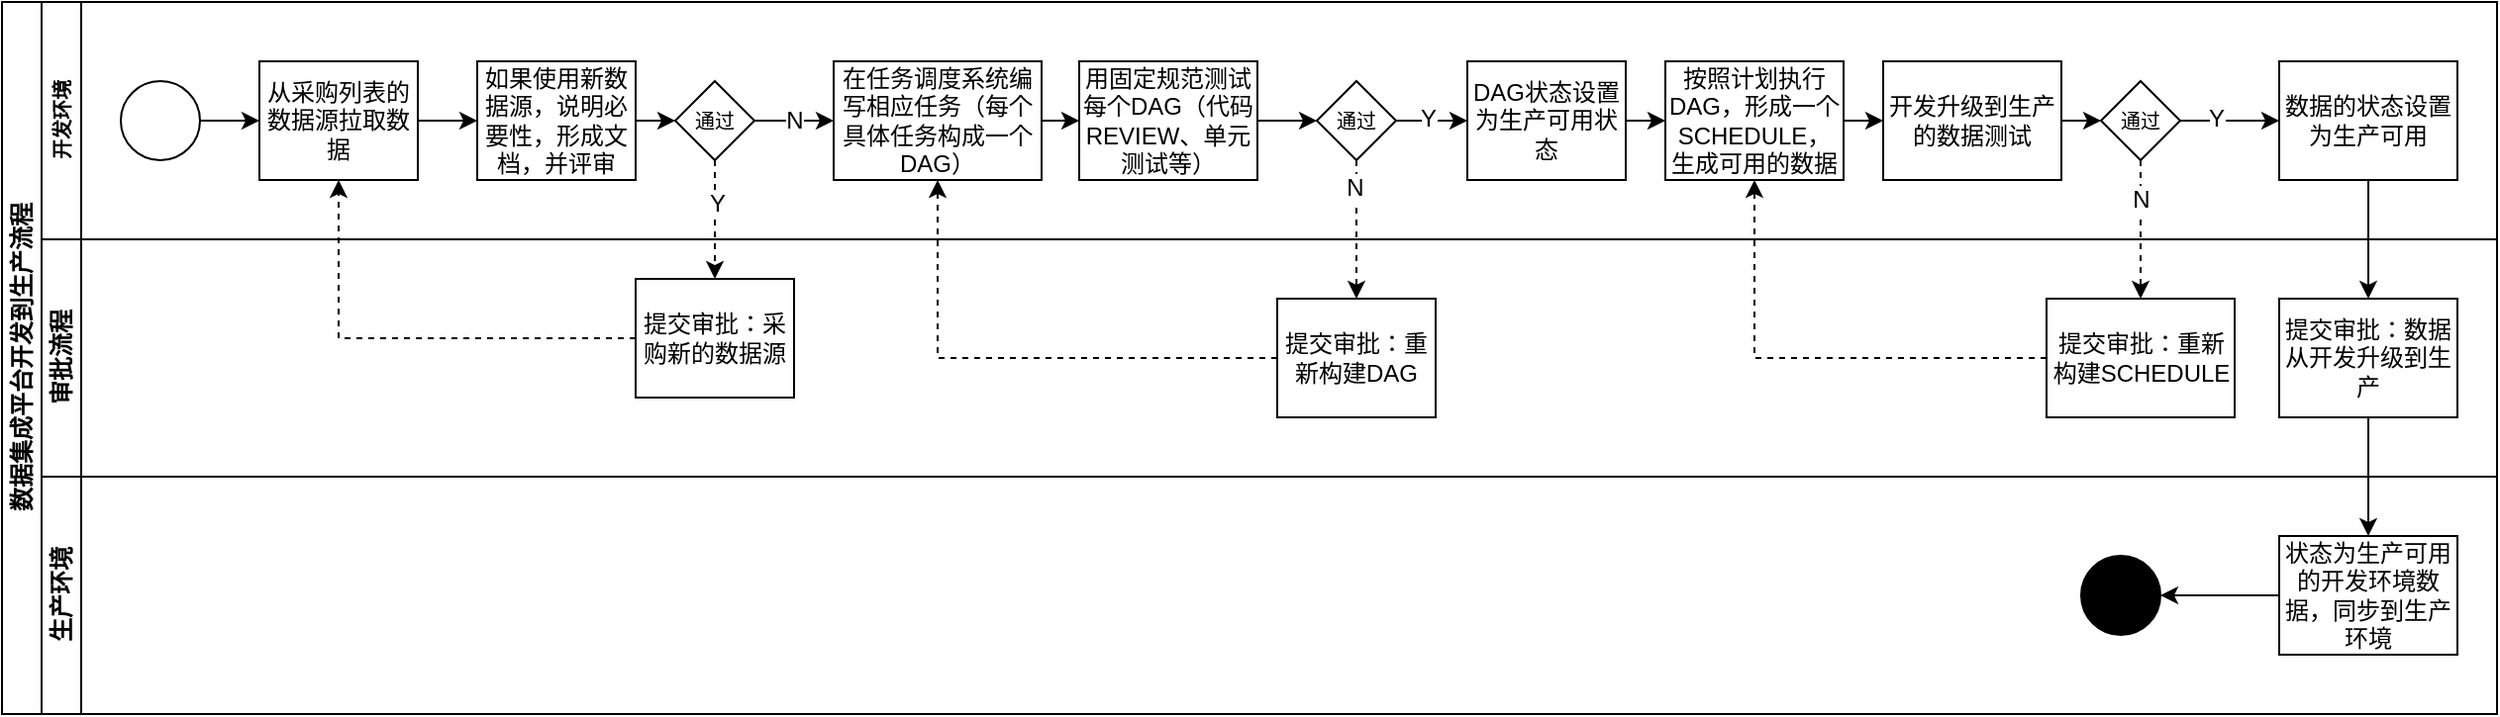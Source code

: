 <mxfile version="14.7.3" type="github">
  <diagram id="prtHgNgQTEPvFCAcTncT" name="Page-1">
    <mxGraphModel dx="713" dy="794" grid="1" gridSize="10" guides="1" tooltips="1" connect="1" arrows="1" fold="1" page="1" pageScale="1" pageWidth="827" pageHeight="1169" math="0" shadow="0">
      <root>
        <mxCell id="0" />
        <mxCell id="1" parent="0" />
        <mxCell id="dNxyNK7c78bLwvsdeMH5-19" value="数据集成平台开发到生产流程" style="swimlane;html=1;childLayout=stackLayout;resizeParent=1;resizeParentMax=0;horizontal=0;startSize=20;horizontalStack=0;" parent="1" vertex="1">
          <mxGeometry x="120" y="120" width="1260" height="360" as="geometry">
            <mxRectangle x="120" y="120" width="30" height="50" as="alternateBounds" />
          </mxGeometry>
        </mxCell>
        <mxCell id="pi8qZULmuyt4mJJAqVa2-26" value="" style="edgeStyle=orthogonalEdgeStyle;rounded=0;orthogonalLoop=1;jettySize=auto;html=1;endArrow=classic;endFill=1;dashed=1;" edge="1" parent="dNxyNK7c78bLwvsdeMH5-19" source="pi8qZULmuyt4mJJAqVa2-18" target="pi8qZULmuyt4mJJAqVa2-24">
          <mxGeometry relative="1" as="geometry">
            <mxPoint x="504" y="300" as="sourcePoint" />
            <mxPoint x="544" y="300" as="targetPoint" />
          </mxGeometry>
        </mxCell>
        <mxCell id="pi8qZULmuyt4mJJAqVa2-28" value="N" style="edgeLabel;html=1;align=center;verticalAlign=middle;resizable=0;points=[];fontSize=12;" vertex="1" connectable="0" parent="pi8qZULmuyt4mJJAqVa2-26">
          <mxGeometry x="-0.611" y="-1" relative="1" as="geometry">
            <mxPoint as="offset" />
          </mxGeometry>
        </mxCell>
        <mxCell id="pi8qZULmuyt4mJJAqVa2-29" style="edgeStyle=orthogonalEdgeStyle;rounded=0;orthogonalLoop=1;jettySize=auto;html=1;endArrow=classic;endFill=1;dashed=1;" edge="1" parent="dNxyNK7c78bLwvsdeMH5-19" source="pi8qZULmuyt4mJJAqVa2-24" target="dNxyNK7c78bLwvsdeMH5-30">
          <mxGeometry relative="1" as="geometry">
            <mxPoint x="464" y="210" as="sourcePoint" />
            <mxPoint x="464" y="270" as="targetPoint" />
          </mxGeometry>
        </mxCell>
        <mxCell id="pi8qZULmuyt4mJJAqVa2-47" value="" style="endArrow=classic;html=1;fontSize=12;dashed=1;" edge="1" parent="dNxyNK7c78bLwvsdeMH5-19" source="pi8qZULmuyt4mJJAqVa2-33" target="pi8qZULmuyt4mJJAqVa2-46">
          <mxGeometry width="50" height="50" relative="1" as="geometry">
            <mxPoint x="1004" y="290" as="sourcePoint" />
            <mxPoint x="1054" y="240" as="targetPoint" />
          </mxGeometry>
        </mxCell>
        <mxCell id="pi8qZULmuyt4mJJAqVa2-48" value="N" style="edgeLabel;html=1;align=center;verticalAlign=middle;resizable=0;points=[];fontSize=12;" vertex="1" connectable="0" parent="pi8qZULmuyt4mJJAqVa2-47">
          <mxGeometry x="-0.681" y="1" relative="1" as="geometry">
            <mxPoint x="-1" y="9" as="offset" />
          </mxGeometry>
        </mxCell>
        <mxCell id="pi8qZULmuyt4mJJAqVa2-49" value="" style="endArrow=classic;html=1;dashed=1;fontSize=12;rounded=0;" edge="1" parent="dNxyNK7c78bLwvsdeMH5-19" source="pi8qZULmuyt4mJJAqVa2-46" target="pi8qZULmuyt4mJJAqVa2-30">
          <mxGeometry width="50" height="50" relative="1" as="geometry">
            <mxPoint x="884" y="210" as="sourcePoint" />
            <mxPoint x="934" y="160" as="targetPoint" />
            <Array as="points">
              <mxPoint x="885" y="180" />
            </Array>
          </mxGeometry>
        </mxCell>
        <mxCell id="pi8qZULmuyt4mJJAqVa2-50" value="" style="endArrow=classic;html=1;fontSize=12;" edge="1" parent="dNxyNK7c78bLwvsdeMH5-19" source="pi8qZULmuyt4mJJAqVa2-32" target="pi8qZULmuyt4mJJAqVa2-38">
          <mxGeometry width="50" height="50" relative="1" as="geometry">
            <mxPoint x="964" y="320" as="sourcePoint" />
            <mxPoint x="1014" y="270" as="targetPoint" />
          </mxGeometry>
        </mxCell>
        <mxCell id="pi8qZULmuyt4mJJAqVa2-52" value="" style="endArrow=classic;html=1;fontSize=12;" edge="1" parent="dNxyNK7c78bLwvsdeMH5-19" source="pi8qZULmuyt4mJJAqVa2-51" target="pi8qZULmuyt4mJJAqVa2-32">
          <mxGeometry width="50" height="50" relative="1" as="geometry">
            <mxPoint x="1269" y="220" as="sourcePoint" />
            <mxPoint x="1269" y="280" as="targetPoint" />
          </mxGeometry>
        </mxCell>
        <mxCell id="dNxyNK7c78bLwvsdeMH5-20" value="开发环境" style="swimlane;html=1;startSize=20;horizontal=0;fontSize=10;" parent="dNxyNK7c78bLwvsdeMH5-19" vertex="1">
          <mxGeometry x="20" width="1240" height="120" as="geometry">
            <mxRectangle x="20" width="430" height="20" as="alternateBounds" />
          </mxGeometry>
        </mxCell>
        <mxCell id="dNxyNK7c78bLwvsdeMH5-25" value="" style="edgeStyle=orthogonalEdgeStyle;rounded=0;orthogonalLoop=1;jettySize=auto;html=1;" parent="dNxyNK7c78bLwvsdeMH5-20" source="dNxyNK7c78bLwvsdeMH5-23" target="dNxyNK7c78bLwvsdeMH5-24" edge="1">
          <mxGeometry relative="1" as="geometry" />
        </mxCell>
        <mxCell id="dNxyNK7c78bLwvsdeMH5-23" value="" style="ellipse;whiteSpace=wrap;html=1;" parent="dNxyNK7c78bLwvsdeMH5-20" vertex="1">
          <mxGeometry x="40" y="40" width="40" height="40" as="geometry" />
        </mxCell>
        <mxCell id="dNxyNK7c78bLwvsdeMH5-24" value="从采购列表的数据源拉取数据" style="rounded=0;whiteSpace=wrap;html=1;fontFamily=Helvetica;fontSize=12;fontColor=#000000;align=center;" parent="dNxyNK7c78bLwvsdeMH5-20" vertex="1">
          <mxGeometry x="110" y="30" width="80" height="60" as="geometry" />
        </mxCell>
        <mxCell id="dNxyNK7c78bLwvsdeMH5-30" value="在任务调度系统编写相应任务（每个具体任务构成一个DAG）" style="rounded=0;whiteSpace=wrap;html=1;fontFamily=Helvetica;fontSize=12;fontColor=#000000;align=center;" parent="dNxyNK7c78bLwvsdeMH5-20" vertex="1">
          <mxGeometry x="400" y="30" width="105" height="60" as="geometry" />
        </mxCell>
        <mxCell id="pi8qZULmuyt4mJJAqVa2-1" value="用固定规范测试每个DAG（代码REVIEW、单元测试等）" style="rounded=0;whiteSpace=wrap;html=1;fontFamily=Helvetica;fontSize=12;fontColor=#000000;align=center;" vertex="1" parent="dNxyNK7c78bLwvsdeMH5-20">
          <mxGeometry x="524" y="30" width="90" height="60" as="geometry" />
        </mxCell>
        <mxCell id="pi8qZULmuyt4mJJAqVa2-18" value="通过" style="rhombus;whiteSpace=wrap;html=1;fontFamily=Helvetica;fontSize=10;fontColor=#000000;align=center;" vertex="1" parent="dNxyNK7c78bLwvsdeMH5-20">
          <mxGeometry x="644" y="40" width="40" height="40" as="geometry" />
        </mxCell>
        <mxCell id="pi8qZULmuyt4mJJAqVa2-20" value="" style="edgeStyle=orthogonalEdgeStyle;rounded=0;orthogonalLoop=1;jettySize=auto;html=1;endArrow=classic;endFill=1;" edge="1" parent="dNxyNK7c78bLwvsdeMH5-20" source="pi8qZULmuyt4mJJAqVa2-1" target="pi8qZULmuyt4mJJAqVa2-18">
          <mxGeometry relative="1" as="geometry">
            <mxPoint x="364" y="190" as="sourcePoint" />
            <mxPoint x="424" y="190" as="targetPoint" />
          </mxGeometry>
        </mxCell>
        <mxCell id="pi8qZULmuyt4mJJAqVa2-21" value="" style="endArrow=classic;html=1;fontSize=12;" edge="1" parent="dNxyNK7c78bLwvsdeMH5-20" source="dNxyNK7c78bLwvsdeMH5-30" target="pi8qZULmuyt4mJJAqVa2-1">
          <mxGeometry width="50" height="50" relative="1" as="geometry">
            <mxPoint x="574" y="230" as="sourcePoint" />
            <mxPoint x="624" y="180" as="targetPoint" />
          </mxGeometry>
        </mxCell>
        <mxCell id="pi8qZULmuyt4mJJAqVa2-22" value="N" style="endArrow=classic;html=1;fontSize=12;startArrow=none;" edge="1" parent="dNxyNK7c78bLwvsdeMH5-20" source="pi8qZULmuyt4mJJAqVa2-59" target="dNxyNK7c78bLwvsdeMH5-30">
          <mxGeometry width="50" height="50" relative="1" as="geometry">
            <mxPoint x="494" y="70" as="sourcePoint" />
            <mxPoint x="534" y="70" as="targetPoint" />
            <Array as="points">
              <mxPoint x="360" y="60" />
            </Array>
          </mxGeometry>
        </mxCell>
        <mxCell id="pi8qZULmuyt4mJJAqVa2-23" value="DAG状态设置为生产可用状态" style="rounded=0;whiteSpace=wrap;html=1;fontFamily=Helvetica;fontSize=12;fontColor=#000000;align=center;" vertex="1" parent="dNxyNK7c78bLwvsdeMH5-20">
          <mxGeometry x="720" y="30" width="80" height="60" as="geometry" />
        </mxCell>
        <mxCell id="pi8qZULmuyt4mJJAqVa2-25" value="" style="edgeStyle=orthogonalEdgeStyle;rounded=0;orthogonalLoop=1;jettySize=auto;html=1;endArrow=classic;endFill=1;" edge="1" parent="dNxyNK7c78bLwvsdeMH5-20" source="pi8qZULmuyt4mJJAqVa2-18" target="pi8qZULmuyt4mJJAqVa2-23">
          <mxGeometry relative="1" as="geometry">
            <mxPoint x="484" y="300" as="sourcePoint" />
            <mxPoint x="524" y="300" as="targetPoint" />
          </mxGeometry>
        </mxCell>
        <mxCell id="pi8qZULmuyt4mJJAqVa2-27" value="Y" style="edgeLabel;html=1;align=center;verticalAlign=middle;resizable=0;points=[];fontSize=12;" vertex="1" connectable="0" parent="pi8qZULmuyt4mJJAqVa2-25">
          <mxGeometry x="-0.271" y="1" relative="1" as="geometry">
            <mxPoint as="offset" />
          </mxGeometry>
        </mxCell>
        <mxCell id="pi8qZULmuyt4mJJAqVa2-30" value="按照计划执行DAG，形成一个SCHEDULE，生成可用的数据" style="rounded=0;whiteSpace=wrap;html=1;fontFamily=Helvetica;fontSize=12;fontColor=#000000;align=center;" vertex="1" parent="dNxyNK7c78bLwvsdeMH5-20">
          <mxGeometry x="820" y="30" width="90" height="60" as="geometry" />
        </mxCell>
        <mxCell id="pi8qZULmuyt4mJJAqVa2-31" value="" style="endArrow=classic;html=1;fontSize=12;" edge="1" parent="dNxyNK7c78bLwvsdeMH5-20" source="pi8qZULmuyt4mJJAqVa2-23" target="pi8qZULmuyt4mJJAqVa2-30">
          <mxGeometry width="50" height="50" relative="1" as="geometry">
            <mxPoint x="744" y="180" as="sourcePoint" />
            <mxPoint x="794" y="130" as="targetPoint" />
          </mxGeometry>
        </mxCell>
        <mxCell id="pi8qZULmuyt4mJJAqVa2-39" value="开发升级到生产的数据测试" style="rounded=0;whiteSpace=wrap;html=1;fontFamily=Helvetica;fontSize=12;fontColor=#000000;align=center;" vertex="1" parent="dNxyNK7c78bLwvsdeMH5-20">
          <mxGeometry x="930" y="30" width="90" height="60" as="geometry" />
        </mxCell>
        <mxCell id="pi8qZULmuyt4mJJAqVa2-40" value="" style="endArrow=classic;html=1;fontSize=12;" edge="1" parent="dNxyNK7c78bLwvsdeMH5-20" source="pi8qZULmuyt4mJJAqVa2-30" target="pi8qZULmuyt4mJJAqVa2-39">
          <mxGeometry width="50" height="50" relative="1" as="geometry">
            <mxPoint x="824" y="70" as="sourcePoint" />
            <mxPoint x="851" y="70" as="targetPoint" />
          </mxGeometry>
        </mxCell>
        <mxCell id="pi8qZULmuyt4mJJAqVa2-33" value="通过" style="rhombus;whiteSpace=wrap;html=1;fontFamily=Helvetica;fontSize=10;fontColor=#000000;align=center;" vertex="1" parent="dNxyNK7c78bLwvsdeMH5-20">
          <mxGeometry x="1040" y="40" width="40" height="40" as="geometry" />
        </mxCell>
        <mxCell id="pi8qZULmuyt4mJJAqVa2-41" value="" style="endArrow=classic;html=1;fontSize=12;" edge="1" parent="dNxyNK7c78bLwvsdeMH5-20" source="pi8qZULmuyt4mJJAqVa2-39" target="pi8qZULmuyt4mJJAqVa2-33">
          <mxGeometry width="50" height="50" relative="1" as="geometry">
            <mxPoint x="934" y="190" as="sourcePoint" />
            <mxPoint x="984" y="140" as="targetPoint" />
          </mxGeometry>
        </mxCell>
        <mxCell id="pi8qZULmuyt4mJJAqVa2-51" value="数据的状态设置为生产可用" style="rounded=0;whiteSpace=wrap;html=1;fontFamily=Helvetica;fontSize=12;fontColor=#000000;align=center;" vertex="1" parent="dNxyNK7c78bLwvsdeMH5-20">
          <mxGeometry x="1130" y="30" width="90" height="60" as="geometry" />
        </mxCell>
        <mxCell id="pi8qZULmuyt4mJJAqVa2-42" value="" style="edgeStyle=orthogonalEdgeStyle;rounded=0;orthogonalLoop=1;jettySize=auto;html=1;endArrow=classic;endFill=1;" edge="1" parent="dNxyNK7c78bLwvsdeMH5-20" source="pi8qZULmuyt4mJJAqVa2-33" target="pi8qZULmuyt4mJJAqVa2-51">
          <mxGeometry relative="1" as="geometry">
            <mxPoint x="1144" y="40" as="sourcePoint" />
            <mxPoint x="1194" y="60" as="targetPoint" />
          </mxGeometry>
        </mxCell>
        <mxCell id="pi8qZULmuyt4mJJAqVa2-43" value="Y" style="edgeLabel;html=1;align=center;verticalAlign=middle;resizable=0;points=[];fontSize=12;" vertex="1" connectable="0" parent="pi8qZULmuyt4mJJAqVa2-42">
          <mxGeometry x="-0.271" y="1" relative="1" as="geometry">
            <mxPoint as="offset" />
          </mxGeometry>
        </mxCell>
        <mxCell id="pi8qZULmuyt4mJJAqVa2-58" value="如果使用新数据源，说明必要性，形成文档，并评审" style="rounded=0;whiteSpace=wrap;html=1;fontFamily=Helvetica;fontSize=12;fontColor=#000000;align=center;" vertex="1" parent="dNxyNK7c78bLwvsdeMH5-20">
          <mxGeometry x="220" y="30" width="80" height="60" as="geometry" />
        </mxCell>
        <mxCell id="pi8qZULmuyt4mJJAqVa2-59" value="通过" style="rhombus;whiteSpace=wrap;html=1;fontFamily=Helvetica;fontSize=10;fontColor=#000000;align=center;" vertex="1" parent="dNxyNK7c78bLwvsdeMH5-20">
          <mxGeometry x="320" y="40" width="40" height="40" as="geometry" />
        </mxCell>
        <mxCell id="pi8qZULmuyt4mJJAqVa2-61" value="" style="endArrow=classic;html=1;fontSize=12;" edge="1" parent="dNxyNK7c78bLwvsdeMH5-20" source="pi8qZULmuyt4mJJAqVa2-58" target="pi8qZULmuyt4mJJAqVa2-59">
          <mxGeometry width="50" height="50" relative="1" as="geometry">
            <mxPoint x="330" y="250" as="sourcePoint" />
            <mxPoint x="380" y="200" as="targetPoint" />
          </mxGeometry>
        </mxCell>
        <mxCell id="dNxyNK7c78bLwvsdeMH5-21" value="审批流程" style="swimlane;html=1;startSize=20;horizontal=0;" parent="dNxyNK7c78bLwvsdeMH5-19" vertex="1">
          <mxGeometry x="20" y="120" width="1240" height="120" as="geometry">
            <mxRectangle x="20" y="120" width="430" height="20" as="alternateBounds" />
          </mxGeometry>
        </mxCell>
        <mxCell id="pi8qZULmuyt4mJJAqVa2-24" value="提交审批：重新构建DAG" style="rounded=0;whiteSpace=wrap;html=1;fontFamily=Helvetica;fontSize=12;fontColor=#000000;align=center;" vertex="1" parent="dNxyNK7c78bLwvsdeMH5-21">
          <mxGeometry x="624" y="30" width="80" height="60" as="geometry" />
        </mxCell>
        <mxCell id="pi8qZULmuyt4mJJAqVa2-32" value="提交审批：数据从开发升级到生产" style="rounded=0;whiteSpace=wrap;html=1;fontFamily=Helvetica;fontSize=12;fontColor=#000000;align=center;" vertex="1" parent="dNxyNK7c78bLwvsdeMH5-21">
          <mxGeometry x="1130" y="30" width="90" height="60" as="geometry" />
        </mxCell>
        <mxCell id="pi8qZULmuyt4mJJAqVa2-46" value="&lt;span&gt;提交审批：重新构建&lt;/span&gt;SCHEDULE" style="rounded=0;whiteSpace=wrap;html=1;fontFamily=Helvetica;fontSize=12;fontColor=#000000;align=center;" vertex="1" parent="dNxyNK7c78bLwvsdeMH5-21">
          <mxGeometry x="1012.5" y="30" width="95" height="60" as="geometry" />
        </mxCell>
        <mxCell id="pi8qZULmuyt4mJJAqVa2-62" value="提交审批：采购新的数据源" style="rounded=0;whiteSpace=wrap;html=1;fontFamily=Helvetica;fontSize=12;fontColor=#000000;align=center;" vertex="1" parent="dNxyNK7c78bLwvsdeMH5-21">
          <mxGeometry x="300" y="20" width="80" height="60" as="geometry" />
        </mxCell>
        <mxCell id="dNxyNK7c78bLwvsdeMH5-22" value="生产环境" style="swimlane;html=1;startSize=20;horizontal=0;" parent="dNxyNK7c78bLwvsdeMH5-19" vertex="1">
          <mxGeometry x="20" y="240" width="1240" height="120" as="geometry" />
        </mxCell>
        <mxCell id="pi8qZULmuyt4mJJAqVa2-38" value="状态为生产可用的开发环境数据，同步到生产环境" style="rounded=0;whiteSpace=wrap;html=1;fontFamily=Helvetica;fontSize=12;fontColor=#000000;align=center;" vertex="1" parent="dNxyNK7c78bLwvsdeMH5-22">
          <mxGeometry x="1130" y="30" width="90" height="60" as="geometry" />
        </mxCell>
        <mxCell id="pi8qZULmuyt4mJJAqVa2-54" value="" style="ellipse;whiteSpace=wrap;html=1;fillColor=#0000000;" vertex="1" parent="dNxyNK7c78bLwvsdeMH5-22">
          <mxGeometry x="1030" y="40" width="40" height="40" as="geometry" />
        </mxCell>
        <mxCell id="pi8qZULmuyt4mJJAqVa2-55" value="" style="endArrow=classic;html=1;fontSize=12;" edge="1" parent="dNxyNK7c78bLwvsdeMH5-22" source="pi8qZULmuyt4mJJAqVa2-38" target="pi8qZULmuyt4mJJAqVa2-54">
          <mxGeometry width="50" height="50" relative="1" as="geometry">
            <mxPoint x="994" y="-10" as="sourcePoint" />
            <mxPoint x="1044" y="-60" as="targetPoint" />
          </mxGeometry>
        </mxCell>
        <mxCell id="pi8qZULmuyt4mJJAqVa2-63" value="" style="endArrow=classic;html=1;fontSize=12;dashed=1;" edge="1" parent="dNxyNK7c78bLwvsdeMH5-19" source="pi8qZULmuyt4mJJAqVa2-59" target="pi8qZULmuyt4mJJAqVa2-62">
          <mxGeometry width="50" height="50" relative="1" as="geometry">
            <mxPoint x="350" y="250" as="sourcePoint" />
            <mxPoint x="400" y="200" as="targetPoint" />
          </mxGeometry>
        </mxCell>
        <mxCell id="pi8qZULmuyt4mJJAqVa2-65" value="Y" style="edgeLabel;html=1;align=center;verticalAlign=middle;resizable=0;points=[];fontSize=12;" vertex="1" connectable="0" parent="pi8qZULmuyt4mJJAqVa2-63">
          <mxGeometry x="-0.267" y="1" relative="1" as="geometry">
            <mxPoint as="offset" />
          </mxGeometry>
        </mxCell>
        <mxCell id="pi8qZULmuyt4mJJAqVa2-66" value="" style="endArrow=classic;html=1;dashed=1;fontSize=12;rounded=0;" edge="1" parent="dNxyNK7c78bLwvsdeMH5-19" source="pi8qZULmuyt4mJJAqVa2-62" target="dNxyNK7c78bLwvsdeMH5-24">
          <mxGeometry width="50" height="50" relative="1" as="geometry">
            <mxPoint x="190" y="220" as="sourcePoint" />
            <mxPoint x="240" y="170" as="targetPoint" />
            <Array as="points">
              <mxPoint x="170" y="170" />
            </Array>
          </mxGeometry>
        </mxCell>
        <mxCell id="pi8qZULmuyt4mJJAqVa2-64" value="" style="endArrow=classic;html=1;fontSize=12;" edge="1" parent="1" source="dNxyNK7c78bLwvsdeMH5-24">
          <mxGeometry width="50" height="50" relative="1" as="geometry">
            <mxPoint x="440" y="360" as="sourcePoint" />
            <mxPoint x="360" y="180" as="targetPoint" />
          </mxGeometry>
        </mxCell>
      </root>
    </mxGraphModel>
  </diagram>
</mxfile>
